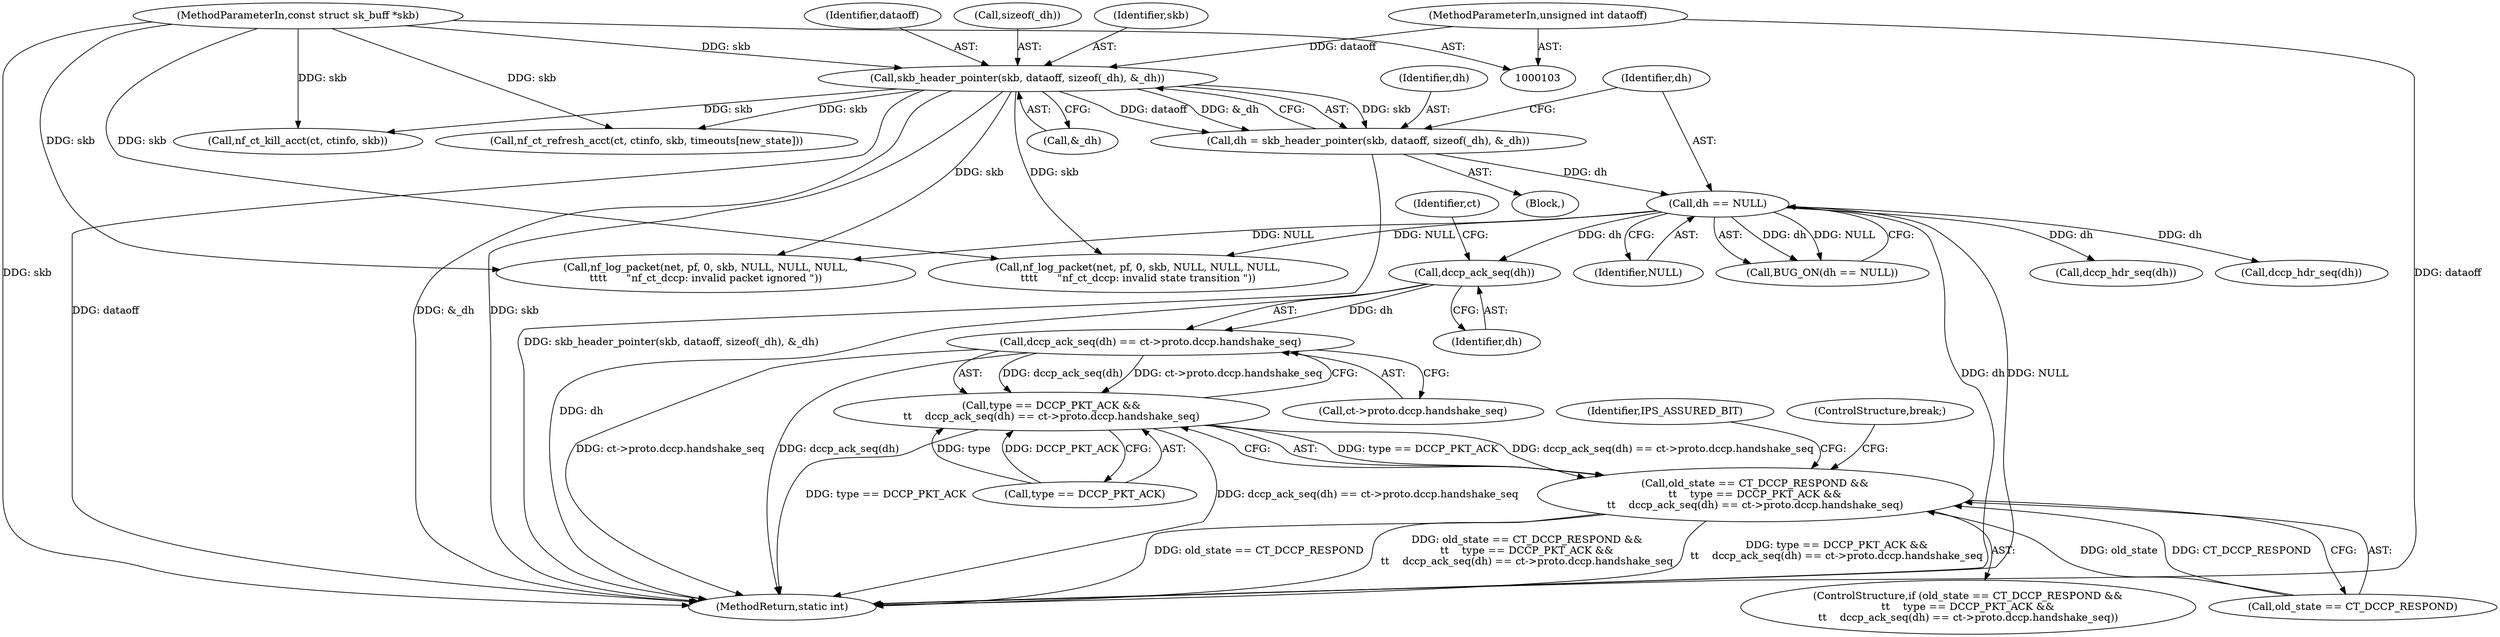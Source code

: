 digraph "0_linux_b22f5126a24b3b2f15448c3f2a254fc10cbc2b92_1@pointer" {
"1000263" [label="(Call,dccp_ack_seq(dh))"];
"1000138" [label="(Call,dh == NULL)"];
"1000128" [label="(Call,dh = skb_header_pointer(skb, dataoff, sizeof(_dh), &_dh))"];
"1000130" [label="(Call,skb_header_pointer(skb, dataoff, sizeof(_dh), &_dh))"];
"1000105" [label="(MethodParameterIn,const struct sk_buff *skb)"];
"1000106" [label="(MethodParameterIn,unsigned int dataoff)"];
"1000262" [label="(Call,dccp_ack_seq(dh) == ct->proto.dccp.handshake_seq)"];
"1000258" [label="(Call,type == DCCP_PKT_ACK &&\n\t\t    dccp_ack_seq(dh) == ct->proto.dccp.handshake_seq)"];
"1000254" [label="(Call,old_state == CT_DCCP_RESPOND &&\n\t\t    type == DCCP_PKT_ACK &&\n\t\t    dccp_ack_seq(dh) == ct->proto.dccp.handshake_seq)"];
"1000137" [label="(Call,BUG_ON(dh == NULL))"];
"1000265" [label="(Call,ct->proto.dccp.handshake_seq)"];
"1000258" [label="(Call,type == DCCP_PKT_ACK &&\n\t\t    dccp_ack_seq(dh) == ct->proto.dccp.handshake_seq)"];
"1000253" [label="(ControlStructure,if (old_state == CT_DCCP_RESPOND &&\n\t\t    type == DCCP_PKT_ACK &&\n\t\t    dccp_ack_seq(dh) == ct->proto.dccp.handshake_seq))"];
"1000273" [label="(Identifier,IPS_ASSURED_BIT)"];
"1000268" [label="(Identifier,ct)"];
"1000129" [label="(Identifier,dh)"];
"1000451" [label="(MethodReturn,static int)"];
"1000370" [label="(Call,nf_log_packet(net, pf, 0, skb, NULL, NULL, NULL,\n\t\t\t\t      \"nf_ct_dccp: invalid packet ignored \"))"];
"1000442" [label="(Call,nf_ct_refresh_acct(ct, ctinfo, skb, timeouts[new_state]))"];
"1000254" [label="(Call,old_state == CT_DCCP_RESPOND &&\n\t\t    type == DCCP_PKT_ACK &&\n\t\t    dccp_ack_seq(dh) == ct->proto.dccp.handshake_seq)"];
"1000139" [label="(Identifier,dh)"];
"1000105" [label="(MethodParameterIn,const struct sk_buff *skb)"];
"1000159" [label="(Call,nf_ct_kill_acct(ct, ctinfo, skb))"];
"1000262" [label="(Call,dccp_ack_seq(dh) == ct->proto.dccp.handshake_seq)"];
"1000264" [label="(Identifier,dh)"];
"1000255" [label="(Call,old_state == CT_DCCP_RESPOND)"];
"1000391" [label="(Call,nf_log_packet(net, pf, 0, skb, NULL, NULL, NULL,\n\t\t\t\t      \"nf_ct_dccp: invalid state transition \"))"];
"1000249" [label="(Call,dccp_hdr_seq(dh))"];
"1000131" [label="(Identifier,skb)"];
"1000132" [label="(Identifier,dataoff)"];
"1000337" [label="(Call,dccp_hdr_seq(dh))"];
"1000278" [label="(ControlStructure,break;)"];
"1000106" [label="(MethodParameterIn,unsigned int dataoff)"];
"1000128" [label="(Call,dh = skb_header_pointer(skb, dataoff, sizeof(_dh), &_dh))"];
"1000133" [label="(Call,sizeof(_dh))"];
"1000263" [label="(Call,dccp_ack_seq(dh))"];
"1000138" [label="(Call,dh == NULL)"];
"1000111" [label="(Block,)"];
"1000259" [label="(Call,type == DCCP_PKT_ACK)"];
"1000140" [label="(Identifier,NULL)"];
"1000135" [label="(Call,&_dh)"];
"1000130" [label="(Call,skb_header_pointer(skb, dataoff, sizeof(_dh), &_dh))"];
"1000263" -> "1000262"  [label="AST: "];
"1000263" -> "1000264"  [label="CFG: "];
"1000264" -> "1000263"  [label="AST: "];
"1000268" -> "1000263"  [label="CFG: "];
"1000263" -> "1000451"  [label="DDG: dh"];
"1000263" -> "1000262"  [label="DDG: dh"];
"1000138" -> "1000263"  [label="DDG: dh"];
"1000138" -> "1000137"  [label="AST: "];
"1000138" -> "1000140"  [label="CFG: "];
"1000139" -> "1000138"  [label="AST: "];
"1000140" -> "1000138"  [label="AST: "];
"1000137" -> "1000138"  [label="CFG: "];
"1000138" -> "1000451"  [label="DDG: dh"];
"1000138" -> "1000451"  [label="DDG: NULL"];
"1000138" -> "1000137"  [label="DDG: dh"];
"1000138" -> "1000137"  [label="DDG: NULL"];
"1000128" -> "1000138"  [label="DDG: dh"];
"1000138" -> "1000249"  [label="DDG: dh"];
"1000138" -> "1000337"  [label="DDG: dh"];
"1000138" -> "1000370"  [label="DDG: NULL"];
"1000138" -> "1000391"  [label="DDG: NULL"];
"1000128" -> "1000111"  [label="AST: "];
"1000128" -> "1000130"  [label="CFG: "];
"1000129" -> "1000128"  [label="AST: "];
"1000130" -> "1000128"  [label="AST: "];
"1000139" -> "1000128"  [label="CFG: "];
"1000128" -> "1000451"  [label="DDG: skb_header_pointer(skb, dataoff, sizeof(_dh), &_dh)"];
"1000130" -> "1000128"  [label="DDG: skb"];
"1000130" -> "1000128"  [label="DDG: dataoff"];
"1000130" -> "1000128"  [label="DDG: &_dh"];
"1000130" -> "1000135"  [label="CFG: "];
"1000131" -> "1000130"  [label="AST: "];
"1000132" -> "1000130"  [label="AST: "];
"1000133" -> "1000130"  [label="AST: "];
"1000135" -> "1000130"  [label="AST: "];
"1000130" -> "1000451"  [label="DDG: dataoff"];
"1000130" -> "1000451"  [label="DDG: &_dh"];
"1000130" -> "1000451"  [label="DDG: skb"];
"1000105" -> "1000130"  [label="DDG: skb"];
"1000106" -> "1000130"  [label="DDG: dataoff"];
"1000130" -> "1000159"  [label="DDG: skb"];
"1000130" -> "1000370"  [label="DDG: skb"];
"1000130" -> "1000391"  [label="DDG: skb"];
"1000130" -> "1000442"  [label="DDG: skb"];
"1000105" -> "1000103"  [label="AST: "];
"1000105" -> "1000451"  [label="DDG: skb"];
"1000105" -> "1000159"  [label="DDG: skb"];
"1000105" -> "1000370"  [label="DDG: skb"];
"1000105" -> "1000391"  [label="DDG: skb"];
"1000105" -> "1000442"  [label="DDG: skb"];
"1000106" -> "1000103"  [label="AST: "];
"1000106" -> "1000451"  [label="DDG: dataoff"];
"1000262" -> "1000258"  [label="AST: "];
"1000262" -> "1000265"  [label="CFG: "];
"1000265" -> "1000262"  [label="AST: "];
"1000258" -> "1000262"  [label="CFG: "];
"1000262" -> "1000451"  [label="DDG: ct->proto.dccp.handshake_seq"];
"1000262" -> "1000451"  [label="DDG: dccp_ack_seq(dh)"];
"1000262" -> "1000258"  [label="DDG: dccp_ack_seq(dh)"];
"1000262" -> "1000258"  [label="DDG: ct->proto.dccp.handshake_seq"];
"1000258" -> "1000254"  [label="AST: "];
"1000258" -> "1000259"  [label="CFG: "];
"1000259" -> "1000258"  [label="AST: "];
"1000254" -> "1000258"  [label="CFG: "];
"1000258" -> "1000451"  [label="DDG: type == DCCP_PKT_ACK"];
"1000258" -> "1000451"  [label="DDG: dccp_ack_seq(dh) == ct->proto.dccp.handshake_seq"];
"1000258" -> "1000254"  [label="DDG: type == DCCP_PKT_ACK"];
"1000258" -> "1000254"  [label="DDG: dccp_ack_seq(dh) == ct->proto.dccp.handshake_seq"];
"1000259" -> "1000258"  [label="DDG: type"];
"1000259" -> "1000258"  [label="DDG: DCCP_PKT_ACK"];
"1000254" -> "1000253"  [label="AST: "];
"1000254" -> "1000255"  [label="CFG: "];
"1000255" -> "1000254"  [label="AST: "];
"1000273" -> "1000254"  [label="CFG: "];
"1000278" -> "1000254"  [label="CFG: "];
"1000254" -> "1000451"  [label="DDG: old_state == CT_DCCP_RESPOND"];
"1000254" -> "1000451"  [label="DDG: old_state == CT_DCCP_RESPOND &&\n\t\t    type == DCCP_PKT_ACK &&\n\t\t    dccp_ack_seq(dh) == ct->proto.dccp.handshake_seq"];
"1000254" -> "1000451"  [label="DDG: type == DCCP_PKT_ACK &&\n\t\t    dccp_ack_seq(dh) == ct->proto.dccp.handshake_seq"];
"1000255" -> "1000254"  [label="DDG: old_state"];
"1000255" -> "1000254"  [label="DDG: CT_DCCP_RESPOND"];
}
